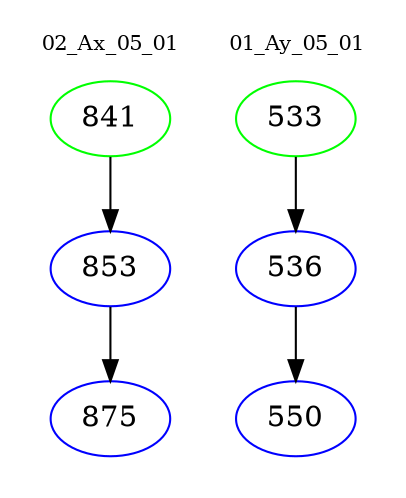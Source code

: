 digraph{
subgraph cluster_0 {
color = white
label = "02_Ax_05_01";
fontsize=10;
T0_841 [label="841", color="green"]
T0_841 -> T0_853 [color="black"]
T0_853 [label="853", color="blue"]
T0_853 -> T0_875 [color="black"]
T0_875 [label="875", color="blue"]
}
subgraph cluster_1 {
color = white
label = "01_Ay_05_01";
fontsize=10;
T1_533 [label="533", color="green"]
T1_533 -> T1_536 [color="black"]
T1_536 [label="536", color="blue"]
T1_536 -> T1_550 [color="black"]
T1_550 [label="550", color="blue"]
}
}
